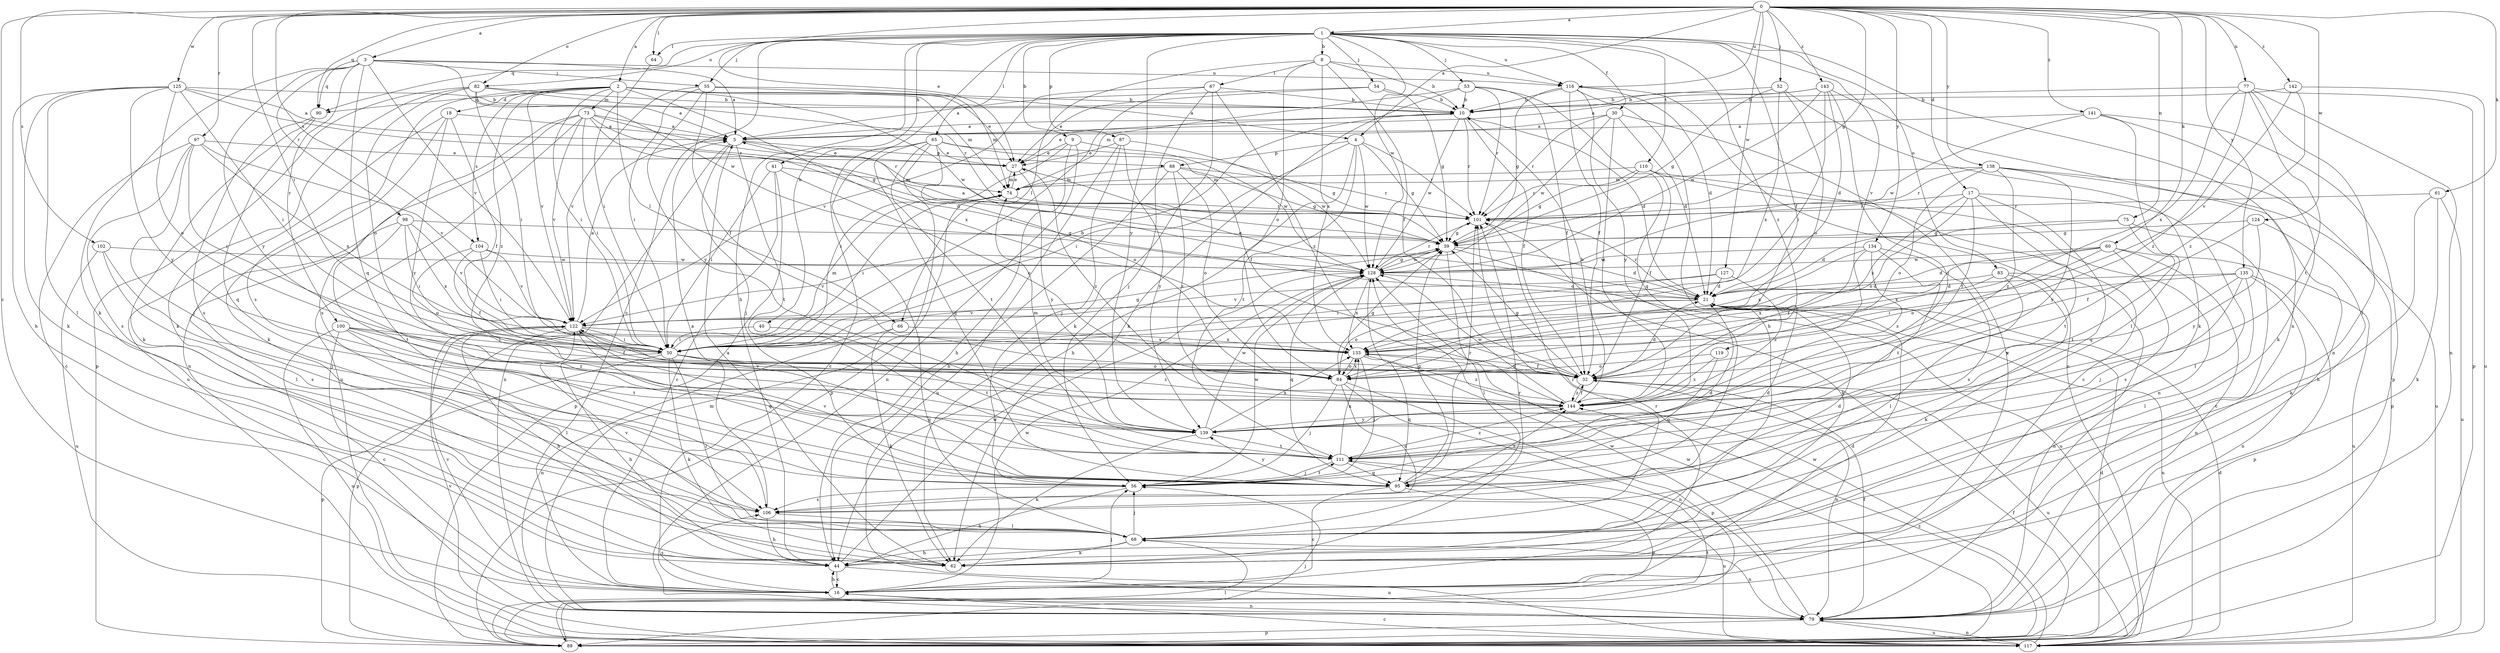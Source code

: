 strict digraph  {
0;
1;
2;
3;
4;
5;
8;
9;
10;
16;
17;
18;
21;
27;
30;
32;
39;
40;
41;
44;
50;
52;
53;
54;
55;
56;
60;
61;
62;
64;
65;
66;
67;
68;
73;
74;
75;
77;
79;
82;
83;
84;
87;
88;
89;
90;
95;
97;
98;
100;
101;
102;
104;
106;
110;
111;
116;
117;
119;
122;
124;
125;
127;
128;
133;
134;
135;
138;
139;
141;
142;
143;
144;
0 -> 1  [label=a];
0 -> 2  [label=a];
0 -> 3  [label=a];
0 -> 4  [label=a];
0 -> 16  [label=c];
0 -> 17  [label=d];
0 -> 27  [label=e];
0 -> 39  [label=g];
0 -> 50  [label=i];
0 -> 52  [label=j];
0 -> 60  [label=k];
0 -> 61  [label=k];
0 -> 64  [label=l];
0 -> 75  [label=n];
0 -> 77  [label=n];
0 -> 82  [label=o];
0 -> 90  [label=q];
0 -> 97  [label=r];
0 -> 102  [label=s];
0 -> 104  [label=s];
0 -> 116  [label=u];
0 -> 124  [label=w];
0 -> 125  [label=w];
0 -> 127  [label=w];
0 -> 134  [label=y];
0 -> 135  [label=y];
0 -> 138  [label=y];
0 -> 141  [label=z];
0 -> 142  [label=z];
0 -> 143  [label=z];
1 -> 8  [label=b];
1 -> 9  [label=b];
1 -> 16  [label=c];
1 -> 30  [label=f];
1 -> 32  [label=f];
1 -> 40  [label=h];
1 -> 41  [label=h];
1 -> 44  [label=h];
1 -> 53  [label=j];
1 -> 54  [label=j];
1 -> 55  [label=j];
1 -> 64  [label=l];
1 -> 65  [label=l];
1 -> 79  [label=n];
1 -> 82  [label=o];
1 -> 83  [label=o];
1 -> 87  [label=p];
1 -> 90  [label=q];
1 -> 110  [label=t];
1 -> 116  [label=u];
1 -> 119  [label=v];
1 -> 128  [label=w];
1 -> 139  [label=y];
1 -> 144  [label=z];
2 -> 4  [label=a];
2 -> 18  [label=d];
2 -> 27  [label=e];
2 -> 50  [label=i];
2 -> 66  [label=l];
2 -> 73  [label=m];
2 -> 74  [label=m];
2 -> 90  [label=q];
2 -> 104  [label=s];
2 -> 106  [label=s];
2 -> 122  [label=v];
2 -> 128  [label=w];
2 -> 133  [label=x];
2 -> 144  [label=z];
3 -> 5  [label=a];
3 -> 55  [label=j];
3 -> 62  [label=k];
3 -> 90  [label=q];
3 -> 95  [label=q];
3 -> 98  [label=r];
3 -> 100  [label=r];
3 -> 116  [label=u];
3 -> 122  [label=v];
3 -> 128  [label=w];
3 -> 139  [label=y];
4 -> 39  [label=g];
4 -> 44  [label=h];
4 -> 50  [label=i];
4 -> 88  [label=p];
4 -> 101  [label=r];
4 -> 111  [label=t];
4 -> 128  [label=w];
5 -> 27  [label=e];
5 -> 56  [label=j];
5 -> 79  [label=n];
5 -> 88  [label=p];
5 -> 111  [label=t];
8 -> 10  [label=b];
8 -> 32  [label=f];
8 -> 66  [label=l];
8 -> 67  [label=l];
8 -> 84  [label=o];
8 -> 116  [label=u];
8 -> 133  [label=x];
9 -> 27  [label=e];
9 -> 44  [label=h];
9 -> 50  [label=i];
9 -> 79  [label=n];
9 -> 128  [label=w];
10 -> 5  [label=a];
10 -> 21  [label=d];
10 -> 27  [label=e];
10 -> 32  [label=f];
10 -> 101  [label=r];
10 -> 128  [label=w];
16 -> 21  [label=d];
16 -> 44  [label=h];
16 -> 56  [label=j];
16 -> 79  [label=n];
16 -> 101  [label=r];
16 -> 106  [label=s];
16 -> 122  [label=v];
16 -> 128  [label=w];
17 -> 32  [label=f];
17 -> 68  [label=l];
17 -> 84  [label=o];
17 -> 95  [label=q];
17 -> 101  [label=r];
17 -> 111  [label=t];
17 -> 133  [label=x];
18 -> 5  [label=a];
18 -> 32  [label=f];
18 -> 62  [label=k];
18 -> 117  [label=u];
18 -> 139  [label=y];
21 -> 27  [label=e];
21 -> 84  [label=o];
21 -> 101  [label=r];
21 -> 117  [label=u];
21 -> 122  [label=v];
27 -> 74  [label=m];
27 -> 139  [label=y];
27 -> 144  [label=z];
30 -> 5  [label=a];
30 -> 16  [label=c];
30 -> 21  [label=d];
30 -> 101  [label=r];
30 -> 128  [label=w];
30 -> 144  [label=z];
32 -> 21  [label=d];
32 -> 39  [label=g];
32 -> 79  [label=n];
32 -> 117  [label=u];
32 -> 133  [label=x];
32 -> 144  [label=z];
39 -> 5  [label=a];
39 -> 21  [label=d];
39 -> 68  [label=l];
39 -> 117  [label=u];
39 -> 122  [label=v];
39 -> 128  [label=w];
40 -> 50  [label=i];
40 -> 111  [label=t];
41 -> 16  [label=c];
41 -> 50  [label=i];
41 -> 74  [label=m];
41 -> 84  [label=o];
41 -> 89  [label=p];
44 -> 16  [label=c];
44 -> 79  [label=n];
44 -> 128  [label=w];
50 -> 10  [label=b];
50 -> 39  [label=g];
50 -> 44  [label=h];
50 -> 62  [label=k];
50 -> 68  [label=l];
50 -> 74  [label=m];
50 -> 84  [label=o];
50 -> 89  [label=p];
50 -> 95  [label=q];
50 -> 144  [label=z];
52 -> 10  [label=b];
52 -> 39  [label=g];
52 -> 62  [label=k];
52 -> 84  [label=o];
52 -> 133  [label=x];
53 -> 10  [label=b];
53 -> 32  [label=f];
53 -> 62  [label=k];
53 -> 74  [label=m];
53 -> 95  [label=q];
53 -> 101  [label=r];
54 -> 5  [label=a];
54 -> 10  [label=b];
54 -> 27  [label=e];
54 -> 39  [label=g];
55 -> 10  [label=b];
55 -> 32  [label=f];
55 -> 50  [label=i];
55 -> 74  [label=m];
55 -> 122  [label=v];
55 -> 139  [label=y];
56 -> 21  [label=d];
56 -> 44  [label=h];
56 -> 106  [label=s];
56 -> 111  [label=t];
56 -> 128  [label=w];
60 -> 21  [label=d];
60 -> 79  [label=n];
60 -> 84  [label=o];
60 -> 106  [label=s];
60 -> 117  [label=u];
60 -> 128  [label=w];
60 -> 133  [label=x];
61 -> 44  [label=h];
61 -> 62  [label=k];
61 -> 101  [label=r];
61 -> 117  [label=u];
62 -> 5  [label=a];
62 -> 101  [label=r];
64 -> 50  [label=i];
65 -> 16  [label=c];
65 -> 27  [label=e];
65 -> 32  [label=f];
65 -> 39  [label=g];
65 -> 68  [label=l];
65 -> 84  [label=o];
65 -> 89  [label=p];
65 -> 95  [label=q];
65 -> 111  [label=t];
66 -> 62  [label=k];
66 -> 79  [label=n];
66 -> 133  [label=x];
67 -> 10  [label=b];
67 -> 50  [label=i];
67 -> 56  [label=j];
67 -> 62  [label=k];
67 -> 122  [label=v];
67 -> 144  [label=z];
68 -> 44  [label=h];
68 -> 56  [label=j];
68 -> 62  [label=k];
68 -> 79  [label=n];
68 -> 101  [label=r];
68 -> 122  [label=v];
73 -> 5  [label=a];
73 -> 21  [label=d];
73 -> 39  [label=g];
73 -> 50  [label=i];
73 -> 79  [label=n];
73 -> 101  [label=r];
73 -> 106  [label=s];
73 -> 117  [label=u];
73 -> 122  [label=v];
74 -> 27  [label=e];
74 -> 50  [label=i];
74 -> 101  [label=r];
75 -> 16  [label=c];
75 -> 21  [label=d];
75 -> 39  [label=g];
75 -> 111  [label=t];
77 -> 10  [label=b];
77 -> 68  [label=l];
77 -> 79  [label=n];
77 -> 89  [label=p];
77 -> 111  [label=t];
77 -> 133  [label=x];
77 -> 144  [label=z];
79 -> 32  [label=f];
79 -> 74  [label=m];
79 -> 89  [label=p];
79 -> 117  [label=u];
79 -> 128  [label=w];
82 -> 5  [label=a];
82 -> 10  [label=b];
82 -> 50  [label=i];
82 -> 62  [label=k];
82 -> 84  [label=o];
82 -> 89  [label=p];
82 -> 101  [label=r];
83 -> 21  [label=d];
83 -> 62  [label=k];
83 -> 68  [label=l];
83 -> 79  [label=n];
83 -> 133  [label=x];
84 -> 39  [label=g];
84 -> 56  [label=j];
84 -> 79  [label=n];
84 -> 89  [label=p];
84 -> 106  [label=s];
84 -> 133  [label=x];
87 -> 27  [label=e];
87 -> 56  [label=j];
87 -> 117  [label=u];
87 -> 128  [label=w];
87 -> 139  [label=y];
88 -> 39  [label=g];
88 -> 44  [label=h];
88 -> 74  [label=m];
88 -> 84  [label=o];
88 -> 101  [label=r];
88 -> 144  [label=z];
89 -> 21  [label=d];
89 -> 32  [label=f];
89 -> 56  [label=j];
89 -> 68  [label=l];
89 -> 111  [label=t];
89 -> 128  [label=w];
89 -> 144  [label=z];
90 -> 62  [label=k];
90 -> 95  [label=q];
90 -> 106  [label=s];
95 -> 16  [label=c];
95 -> 21  [label=d];
95 -> 39  [label=g];
95 -> 101  [label=r];
95 -> 117  [label=u];
95 -> 122  [label=v];
95 -> 139  [label=y];
95 -> 144  [label=z];
97 -> 16  [label=c];
97 -> 27  [label=e];
97 -> 50  [label=i];
97 -> 56  [label=j];
97 -> 106  [label=s];
97 -> 122  [label=v];
97 -> 133  [label=x];
98 -> 39  [label=g];
98 -> 50  [label=i];
98 -> 68  [label=l];
98 -> 111  [label=t];
98 -> 122  [label=v];
98 -> 133  [label=x];
100 -> 16  [label=c];
100 -> 32  [label=f];
100 -> 50  [label=i];
100 -> 68  [label=l];
100 -> 111  [label=t];
100 -> 117  [label=u];
100 -> 144  [label=z];
101 -> 39  [label=g];
101 -> 62  [label=k];
102 -> 56  [label=j];
102 -> 106  [label=s];
102 -> 117  [label=u];
102 -> 128  [label=w];
104 -> 32  [label=f];
104 -> 50  [label=i];
104 -> 84  [label=o];
104 -> 122  [label=v];
104 -> 128  [label=w];
106 -> 5  [label=a];
106 -> 21  [label=d];
106 -> 44  [label=h];
106 -> 68  [label=l];
110 -> 16  [label=c];
110 -> 32  [label=f];
110 -> 39  [label=g];
110 -> 74  [label=m];
110 -> 79  [label=n];
110 -> 101  [label=r];
111 -> 56  [label=j];
111 -> 89  [label=p];
111 -> 95  [label=q];
111 -> 133  [label=x];
111 -> 144  [label=z];
116 -> 10  [label=b];
116 -> 21  [label=d];
116 -> 32  [label=f];
116 -> 39  [label=g];
116 -> 44  [label=h];
116 -> 117  [label=u];
116 -> 139  [label=y];
117 -> 16  [label=c];
117 -> 21  [label=d];
117 -> 79  [label=n];
117 -> 122  [label=v];
117 -> 128  [label=w];
119 -> 84  [label=o];
119 -> 95  [label=q];
119 -> 144  [label=z];
122 -> 5  [label=a];
122 -> 44  [label=h];
122 -> 50  [label=i];
122 -> 89  [label=p];
122 -> 95  [label=q];
122 -> 133  [label=x];
124 -> 32  [label=f];
124 -> 39  [label=g];
124 -> 62  [label=k];
124 -> 139  [label=y];
125 -> 5  [label=a];
125 -> 10  [label=b];
125 -> 44  [label=h];
125 -> 50  [label=i];
125 -> 62  [label=k];
125 -> 68  [label=l];
125 -> 84  [label=o];
125 -> 101  [label=r];
125 -> 139  [label=y];
127 -> 21  [label=d];
127 -> 50  [label=i];
127 -> 122  [label=v];
127 -> 144  [label=z];
128 -> 21  [label=d];
128 -> 39  [label=g];
128 -> 95  [label=q];
128 -> 101  [label=r];
128 -> 133  [label=x];
133 -> 32  [label=f];
133 -> 56  [label=j];
133 -> 84  [label=o];
133 -> 95  [label=q];
133 -> 144  [label=z];
134 -> 32  [label=f];
134 -> 106  [label=s];
134 -> 111  [label=t];
134 -> 128  [label=w];
134 -> 133  [label=x];
134 -> 144  [label=z];
135 -> 21  [label=d];
135 -> 50  [label=i];
135 -> 56  [label=j];
135 -> 68  [label=l];
135 -> 79  [label=n];
135 -> 89  [label=p];
135 -> 139  [label=y];
138 -> 74  [label=m];
138 -> 84  [label=o];
138 -> 89  [label=p];
138 -> 101  [label=r];
138 -> 117  [label=u];
138 -> 139  [label=y];
138 -> 144  [label=z];
139 -> 62  [label=k];
139 -> 74  [label=m];
139 -> 111  [label=t];
139 -> 128  [label=w];
139 -> 133  [label=x];
141 -> 5  [label=a];
141 -> 62  [label=k];
141 -> 68  [label=l];
141 -> 89  [label=p];
141 -> 128  [label=w];
142 -> 10  [label=b];
142 -> 117  [label=u];
142 -> 122  [label=v];
142 -> 144  [label=z];
143 -> 5  [label=a];
143 -> 10  [label=b];
143 -> 21  [label=d];
143 -> 50  [label=i];
143 -> 79  [label=n];
143 -> 111  [label=t];
143 -> 128  [label=w];
144 -> 10  [label=b];
144 -> 32  [label=f];
144 -> 122  [label=v];
144 -> 128  [label=w];
144 -> 139  [label=y];
}
